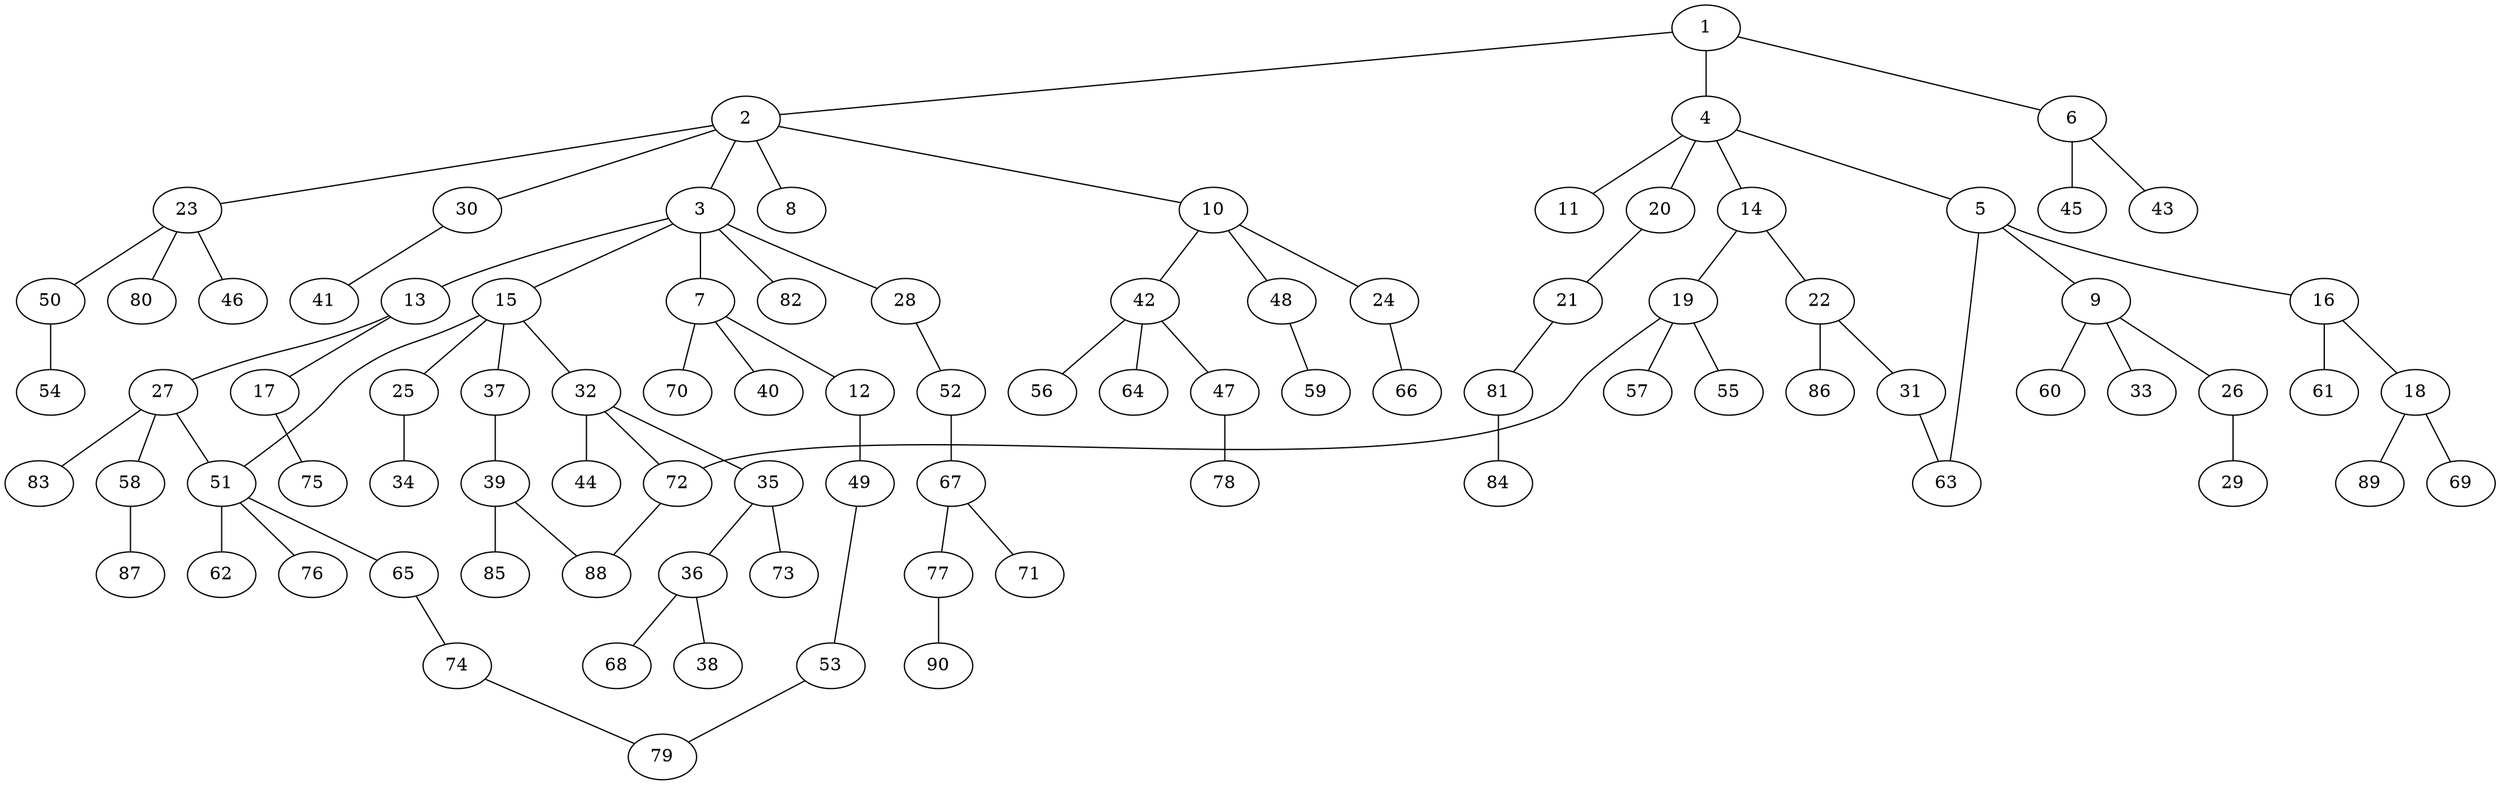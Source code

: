 graph graphname {1--2
1--4
1--6
2--3
2--8
2--10
2--23
2--30
3--7
3--13
3--15
3--28
3--82
4--5
4--11
4--14
4--20
5--9
5--16
5--63
6--43
6--45
7--12
7--40
7--70
9--26
9--33
9--60
10--24
10--42
10--48
12--49
13--17
13--27
14--19
14--22
15--25
15--32
15--37
15--51
16--18
16--61
17--75
18--69
18--89
19--55
19--57
19--72
20--21
21--81
22--31
22--86
23--46
23--50
23--80
24--66
25--34
26--29
27--51
27--58
27--83
28--52
30--41
31--63
32--35
32--44
32--72
35--36
35--73
36--38
36--68
37--39
39--85
39--88
42--47
42--56
42--64
47--78
48--59
49--53
50--54
51--62
51--65
51--76
52--67
53--79
58--87
65--74
67--71
67--77
72--88
74--79
77--90
81--84
}